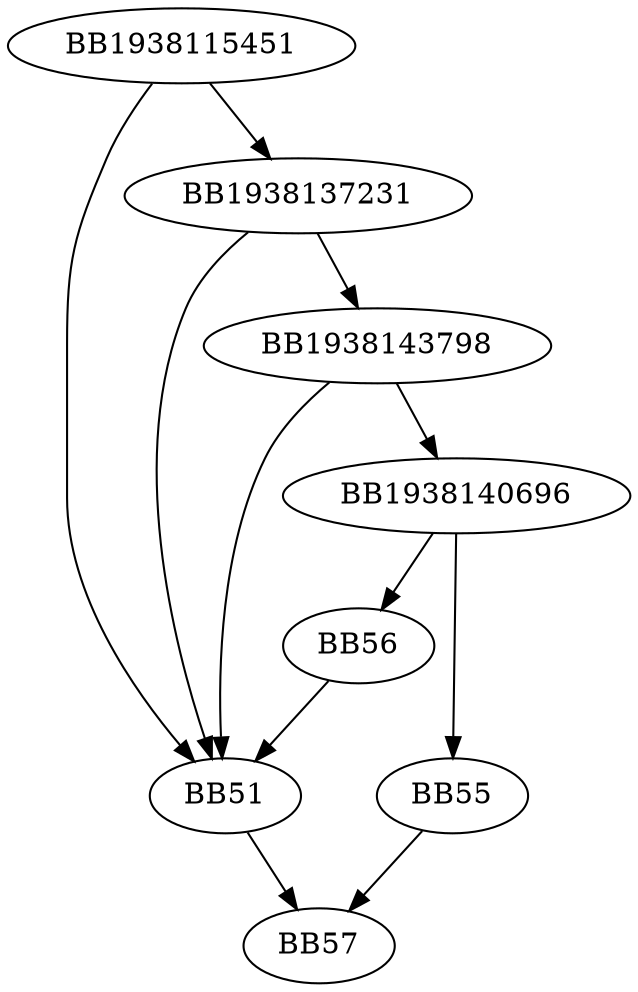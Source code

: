 digraph G{
	BB1938115451->BB51;
	BB1938115451->BB1938137231;
	BB1938137231->BB51;
	BB1938137231->BB1938143798;
	BB1938143798->BB1938140696;
	BB1938143798->BB51;
	BB1938140696->BB55;
	BB1938140696->BB56;
	BB55->BB57;
	BB56->BB51;
	BB51->BB57;
}
